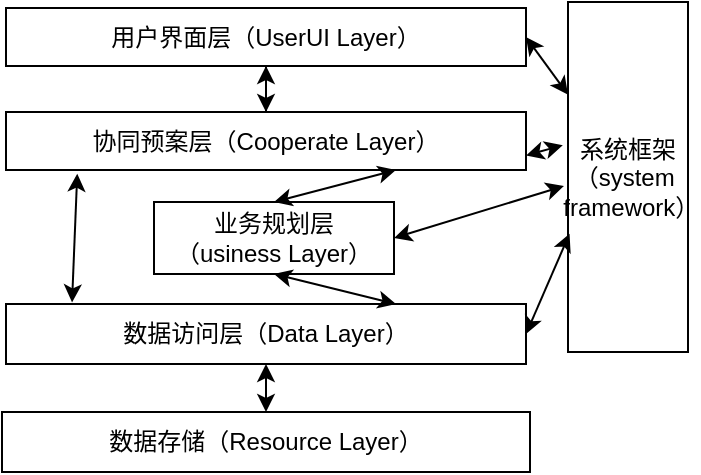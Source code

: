 <mxfile version="21.1.2" type="github">
  <diagram id="C5RBs43oDa-KdzZeNtuy" name="Page-1">
    <mxGraphModel dx="1259" dy="708" grid="0" gridSize="10" guides="1" tooltips="1" connect="1" arrows="1" fold="1" page="1" pageScale="1" pageWidth="827" pageHeight="1169" math="0" shadow="0">
      <root>
        <mxCell id="WIyWlLk6GJQsqaUBKTNV-0" />
        <mxCell id="WIyWlLk6GJQsqaUBKTNV-1" parent="WIyWlLk6GJQsqaUBKTNV-0" />
        <mxCell id="ip50CO87YBUVNObKF9H2-10" style="edgeStyle=none;rounded=0;orthogonalLoop=1;jettySize=auto;html=1;" parent="WIyWlLk6GJQsqaUBKTNV-1" source="ip50CO87YBUVNObKF9H2-0" target="ip50CO87YBUVNObKF9H2-1" edge="1">
          <mxGeometry relative="1" as="geometry" />
        </mxCell>
        <mxCell id="ip50CO87YBUVNObKF9H2-0" value="用户界面层（UserUI Layer）" style="rounded=0;whiteSpace=wrap;html=1;" parent="WIyWlLk6GJQsqaUBKTNV-1" vertex="1">
          <mxGeometry x="230" y="151" width="260" height="29" as="geometry" />
        </mxCell>
        <mxCell id="ip50CO87YBUVNObKF9H2-11" style="edgeStyle=none;rounded=0;orthogonalLoop=1;jettySize=auto;html=1;entryX=0.5;entryY=1;entryDx=0;entryDy=0;" parent="WIyWlLk6GJQsqaUBKTNV-1" source="ip50CO87YBUVNObKF9H2-1" target="ip50CO87YBUVNObKF9H2-0" edge="1">
          <mxGeometry relative="1" as="geometry" />
        </mxCell>
        <mxCell id="ip50CO87YBUVNObKF9H2-1" value="协同预案层（Cooperate Layer）" style="rounded=0;whiteSpace=wrap;html=1;" parent="WIyWlLk6GJQsqaUBKTNV-1" vertex="1">
          <mxGeometry x="230" y="203" width="260" height="29" as="geometry" />
        </mxCell>
        <mxCell id="ip50CO87YBUVNObKF9H2-2" value="业务规划层&lt;br&gt;（usiness Layer）" style="rounded=0;whiteSpace=wrap;html=1;" parent="WIyWlLk6GJQsqaUBKTNV-1" vertex="1">
          <mxGeometry x="304" y="248" width="120" height="36" as="geometry" />
        </mxCell>
        <mxCell id="ip50CO87YBUVNObKF9H2-3" value="&lt;span style=&quot;background-color: initial;&quot;&gt;系统框架（system&amp;nbsp; &amp;nbsp;framework）&lt;/span&gt;" style="rounded=0;verticalAlign=middle;horizontal=1;rotation=0;fontFamily=Helvetica;whiteSpace=wrap;html=1;flipV=1;flipH=1;" parent="WIyWlLk6GJQsqaUBKTNV-1" vertex="1">
          <mxGeometry x="511" y="148" width="60" height="175" as="geometry" />
        </mxCell>
        <mxCell id="ip50CO87YBUVNObKF9H2-6" value="数据访问层（Data Layer）" style="rounded=0;whiteSpace=wrap;html=1;" parent="WIyWlLk6GJQsqaUBKTNV-1" vertex="1">
          <mxGeometry x="230" y="299" width="260" height="30" as="geometry" />
        </mxCell>
        <mxCell id="ip50CO87YBUVNObKF9H2-7" value="数据存储（Resource Layer）" style="rounded=0;whiteSpace=wrap;html=1;" parent="WIyWlLk6GJQsqaUBKTNV-1" vertex="1">
          <mxGeometry x="228" y="353" width="264" height="30" as="geometry" />
        </mxCell>
        <mxCell id="ip50CO87YBUVNObKF9H2-13" value="" style="endArrow=classic;startArrow=classic;html=1;rounded=0;exitX=0.5;exitY=0;exitDx=0;exitDy=0;entryX=0.75;entryY=1;entryDx=0;entryDy=0;" parent="WIyWlLk6GJQsqaUBKTNV-1" source="ip50CO87YBUVNObKF9H2-2" target="ip50CO87YBUVNObKF9H2-1" edge="1">
          <mxGeometry width="50" height="50" relative="1" as="geometry">
            <mxPoint x="370" y="290" as="sourcePoint" />
            <mxPoint x="420" y="240" as="targetPoint" />
          </mxGeometry>
        </mxCell>
        <mxCell id="ip50CO87YBUVNObKF9H2-14" value="" style="endArrow=classic;startArrow=classic;html=1;rounded=0;exitX=0.127;exitY=-0.027;exitDx=0;exitDy=0;exitPerimeter=0;entryX=0.137;entryY=1.064;entryDx=0;entryDy=0;entryPerimeter=0;" parent="WIyWlLk6GJQsqaUBKTNV-1" source="ip50CO87YBUVNObKF9H2-6" target="ip50CO87YBUVNObKF9H2-1" edge="1">
          <mxGeometry width="50" height="50" relative="1" as="geometry">
            <mxPoint x="230" y="290" as="sourcePoint" />
            <mxPoint x="280" y="240" as="targetPoint" />
          </mxGeometry>
        </mxCell>
        <mxCell id="ip50CO87YBUVNObKF9H2-15" value="" style="endArrow=classic;startArrow=classic;html=1;rounded=0;entryX=0.5;entryY=1;entryDx=0;entryDy=0;exitX=0.5;exitY=0;exitDx=0;exitDy=0;" parent="WIyWlLk6GJQsqaUBKTNV-1" source="ip50CO87YBUVNObKF9H2-7" target="ip50CO87YBUVNObKF9H2-6" edge="1">
          <mxGeometry width="50" height="50" relative="1" as="geometry">
            <mxPoint x="280" y="450" as="sourcePoint" />
            <mxPoint x="330" y="400" as="targetPoint" />
          </mxGeometry>
        </mxCell>
        <mxCell id="ip50CO87YBUVNObKF9H2-16" value="" style="endArrow=classic;startArrow=classic;html=1;rounded=0;entryX=0.5;entryY=1;entryDx=0;entryDy=0;exitX=0.75;exitY=0;exitDx=0;exitDy=0;" parent="WIyWlLk6GJQsqaUBKTNV-1" source="ip50CO87YBUVNObKF9H2-6" target="ip50CO87YBUVNObKF9H2-2" edge="1">
          <mxGeometry width="50" height="50" relative="1" as="geometry">
            <mxPoint x="370" y="540" as="sourcePoint" />
            <mxPoint x="420" y="490" as="targetPoint" />
          </mxGeometry>
        </mxCell>
        <mxCell id="ip50CO87YBUVNObKF9H2-21" value="" style="endArrow=classic;startArrow=classic;html=1;rounded=0;entryX=1;entryY=0.5;entryDx=0;entryDy=0;" parent="WIyWlLk6GJQsqaUBKTNV-1" source="ip50CO87YBUVNObKF9H2-3" target="ip50CO87YBUVNObKF9H2-0" edge="1">
          <mxGeometry width="50" height="50" relative="1" as="geometry">
            <mxPoint x="583" y="133" as="sourcePoint" />
            <mxPoint x="633" y="83" as="targetPoint" />
          </mxGeometry>
        </mxCell>
        <mxCell id="ip50CO87YBUVNObKF9H2-22" value="" style="endArrow=classic;startArrow=classic;html=1;rounded=0;exitX=1;exitY=0.5;exitDx=0;exitDy=0;" parent="WIyWlLk6GJQsqaUBKTNV-1" source="ip50CO87YBUVNObKF9H2-2" edge="1">
          <mxGeometry width="50" height="50" relative="1" as="geometry">
            <mxPoint x="501" y="118" as="sourcePoint" />
            <mxPoint x="509" y="240" as="targetPoint" />
          </mxGeometry>
        </mxCell>
        <mxCell id="ip50CO87YBUVNObKF9H2-23" value="" style="endArrow=classic;startArrow=classic;html=1;rounded=0;entryX=1;entryY=0.75;entryDx=0;entryDy=0;exitX=1.043;exitY=0.591;exitDx=0;exitDy=0;exitPerimeter=0;" parent="WIyWlLk6GJQsqaUBKTNV-1" source="ip50CO87YBUVNObKF9H2-3" target="ip50CO87YBUVNObKF9H2-1" edge="1">
          <mxGeometry width="50" height="50" relative="1" as="geometry">
            <mxPoint x="139" y="127" as="sourcePoint" />
            <mxPoint x="189" y="77" as="targetPoint" />
          </mxGeometry>
        </mxCell>
        <mxCell id="ip50CO87YBUVNObKF9H2-24" value="" style="endArrow=classic;startArrow=classic;html=1;rounded=0;exitX=1;exitY=0.5;exitDx=0;exitDy=0;entryX=0.987;entryY=0.338;entryDx=0;entryDy=0;entryPerimeter=0;" parent="WIyWlLk6GJQsqaUBKTNV-1" source="ip50CO87YBUVNObKF9H2-6" target="ip50CO87YBUVNObKF9H2-3" edge="1">
          <mxGeometry width="50" height="50" relative="1" as="geometry">
            <mxPoint x="40" y="248" as="sourcePoint" />
            <mxPoint x="90" y="198" as="targetPoint" />
          </mxGeometry>
        </mxCell>
      </root>
    </mxGraphModel>
  </diagram>
</mxfile>
